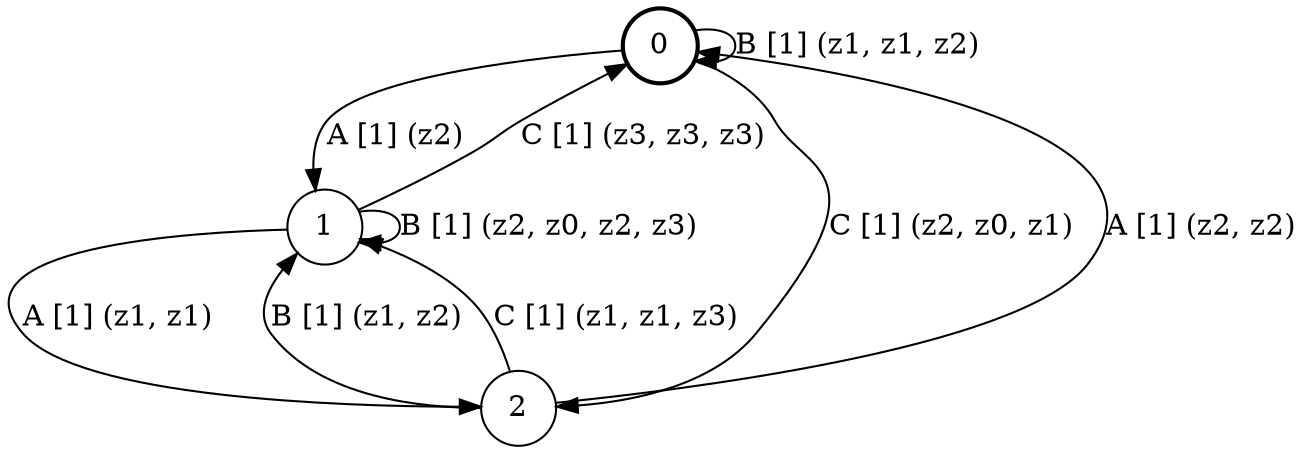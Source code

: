 # generated file, don't try to modify
# command: dot -Tpng <filename> > tree.png
digraph Automaton {
    node [shape = circle];
    0 [style = "bold"];
    0 -> 0 [label = "B [1] (z1, z1, z2) "];
    0 -> 1 [label = "A [1] (z2) "];
    0 -> 2 [label = "C [1] (z2, z0, z1) "];
    1 -> 1 [label = "B [1] (z2, z0, z2, z3) "];
    1 -> 2 [label = "A [1] (z1, z1) "];
    1 -> 0 [label = "C [1] (z3, z3, z3) "];
    2 -> 1 [label = "B [1] (z1, z2) "];
    2 -> 0 [label = "A [1] (z2, z2) "];
    2 -> 1 [label = "C [1] (z1, z1, z3) "];
}
